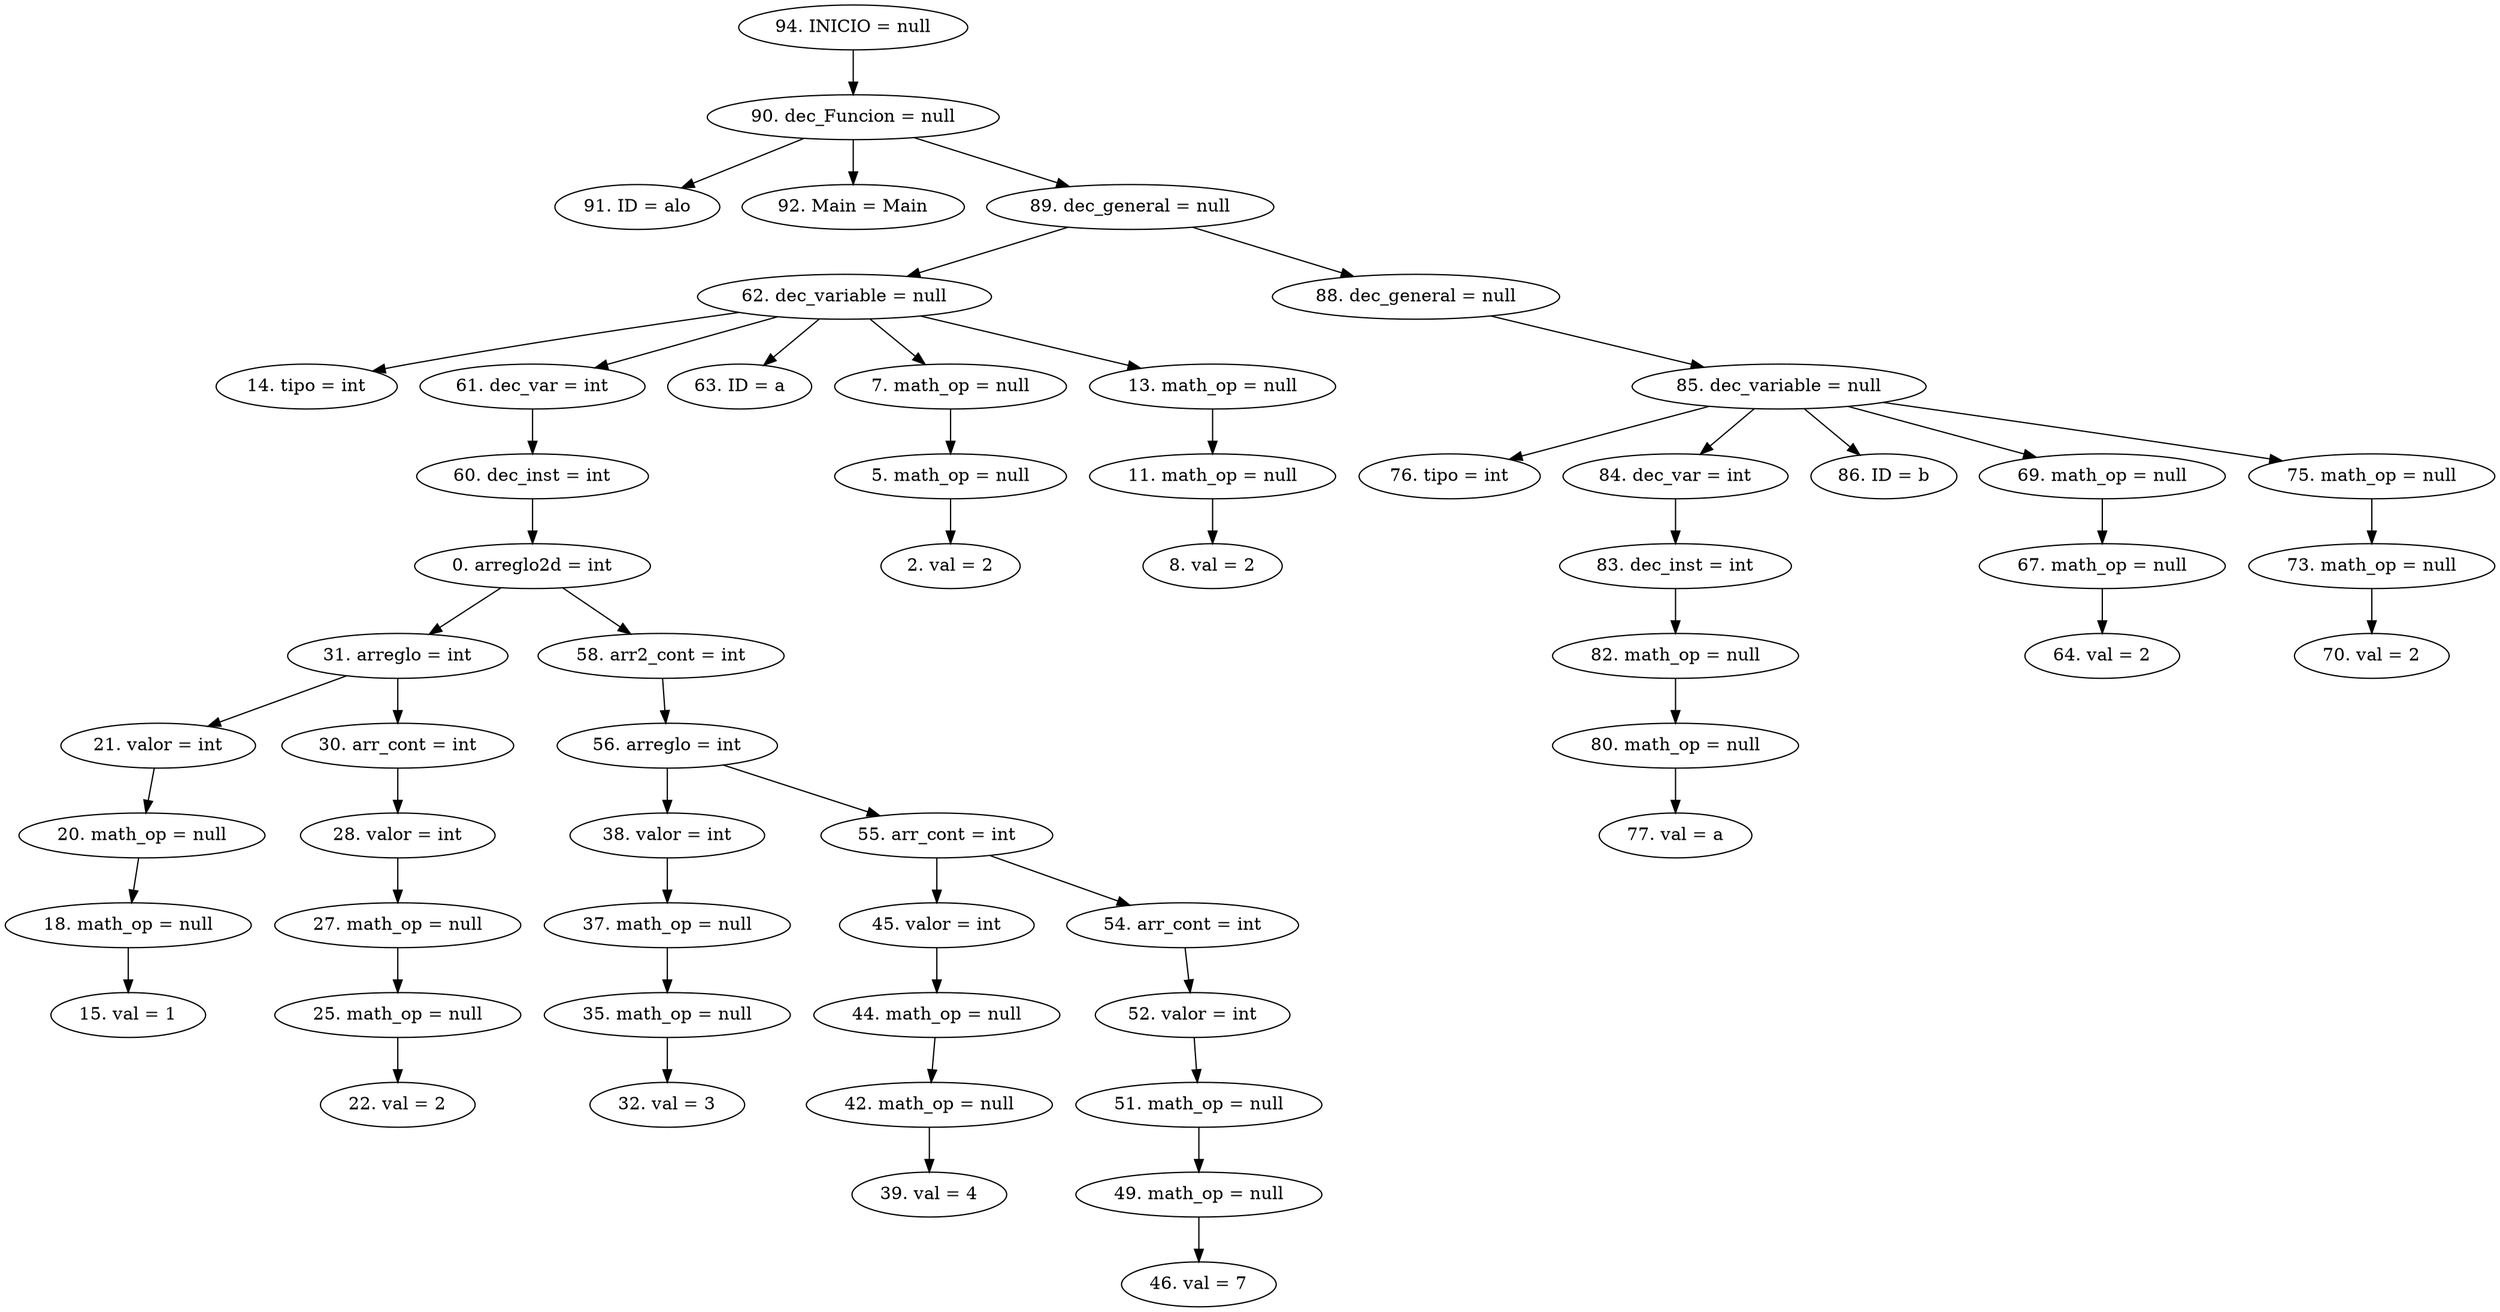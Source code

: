digraph G {
"94. INICIO = null"->"90. dec_Funcion = null"
"90. dec_Funcion = null"->"91. ID = alo"
"90. dec_Funcion = null"->"92. Main = Main"
"90. dec_Funcion = null"->"89. dec_general = null"
"89. dec_general = null"->"62. dec_variable = null"
"62. dec_variable = null"->"14. tipo = int"
"62. dec_variable = null"->"61. dec_var = int"
"61. dec_var = int"->"60. dec_inst = int"
"60. dec_inst = int"->"0. arreglo2d = int"
"0. arreglo2d = int"->"31. arreglo = int"
"31. arreglo = int"->"21. valor = int"
"21. valor = int"->"20. math_op = null"
"20. math_op = null"->"18. math_op = null"
"18. math_op = null"->"15. val = 1"
"31. arreglo = int"->"30. arr_cont = int"
"30. arr_cont = int"->"28. valor = int"
"28. valor = int"->"27. math_op = null"
"27. math_op = null"->"25. math_op = null"
"25. math_op = null"->"22. val = 2"
"0. arreglo2d = int"->"58. arr2_cont = int"
"58. arr2_cont = int"->"56. arreglo = int"
"56. arreglo = int"->"38. valor = int"
"38. valor = int"->"37. math_op = null"
"37. math_op = null"->"35. math_op = null"
"35. math_op = null"->"32. val = 3"
"56. arreglo = int"->"55. arr_cont = int"
"55. arr_cont = int"->"45. valor = int"
"45. valor = int"->"44. math_op = null"
"44. math_op = null"->"42. math_op = null"
"42. math_op = null"->"39. val = 4"
"55. arr_cont = int"->"54. arr_cont = int"
"54. arr_cont = int"->"52. valor = int"
"52. valor = int"->"51. math_op = null"
"51. math_op = null"->"49. math_op = null"
"49. math_op = null"->"46. val = 7"
"62. dec_variable = null"->"63. ID = a"
"62. dec_variable = null"->"7. math_op = null"
"7. math_op = null"->"5. math_op = null"
"5. math_op = null"->"2. val = 2"
"62. dec_variable = null"->"13. math_op = null"
"13. math_op = null"->"11. math_op = null"
"11. math_op = null"->"8. val = 2"
"89. dec_general = null"->"88. dec_general = null"
"88. dec_general = null"->"85. dec_variable = null"
"85. dec_variable = null"->"76. tipo = int"
"85. dec_variable = null"->"84. dec_var = int"
"84. dec_var = int"->"83. dec_inst = int"
"83. dec_inst = int"->"82. math_op = null"
"82. math_op = null"->"80. math_op = null"
"80. math_op = null"->"77. val = a"
"85. dec_variable = null"->"86. ID = b"
"85. dec_variable = null"->"69. math_op = null"
"69. math_op = null"->"67. math_op = null"
"67. math_op = null"->"64. val = 2"
"85. dec_variable = null"->"75. math_op = null"
"75. math_op = null"->"73. math_op = null"
"73. math_op = null"->"70. val = 2"


}
